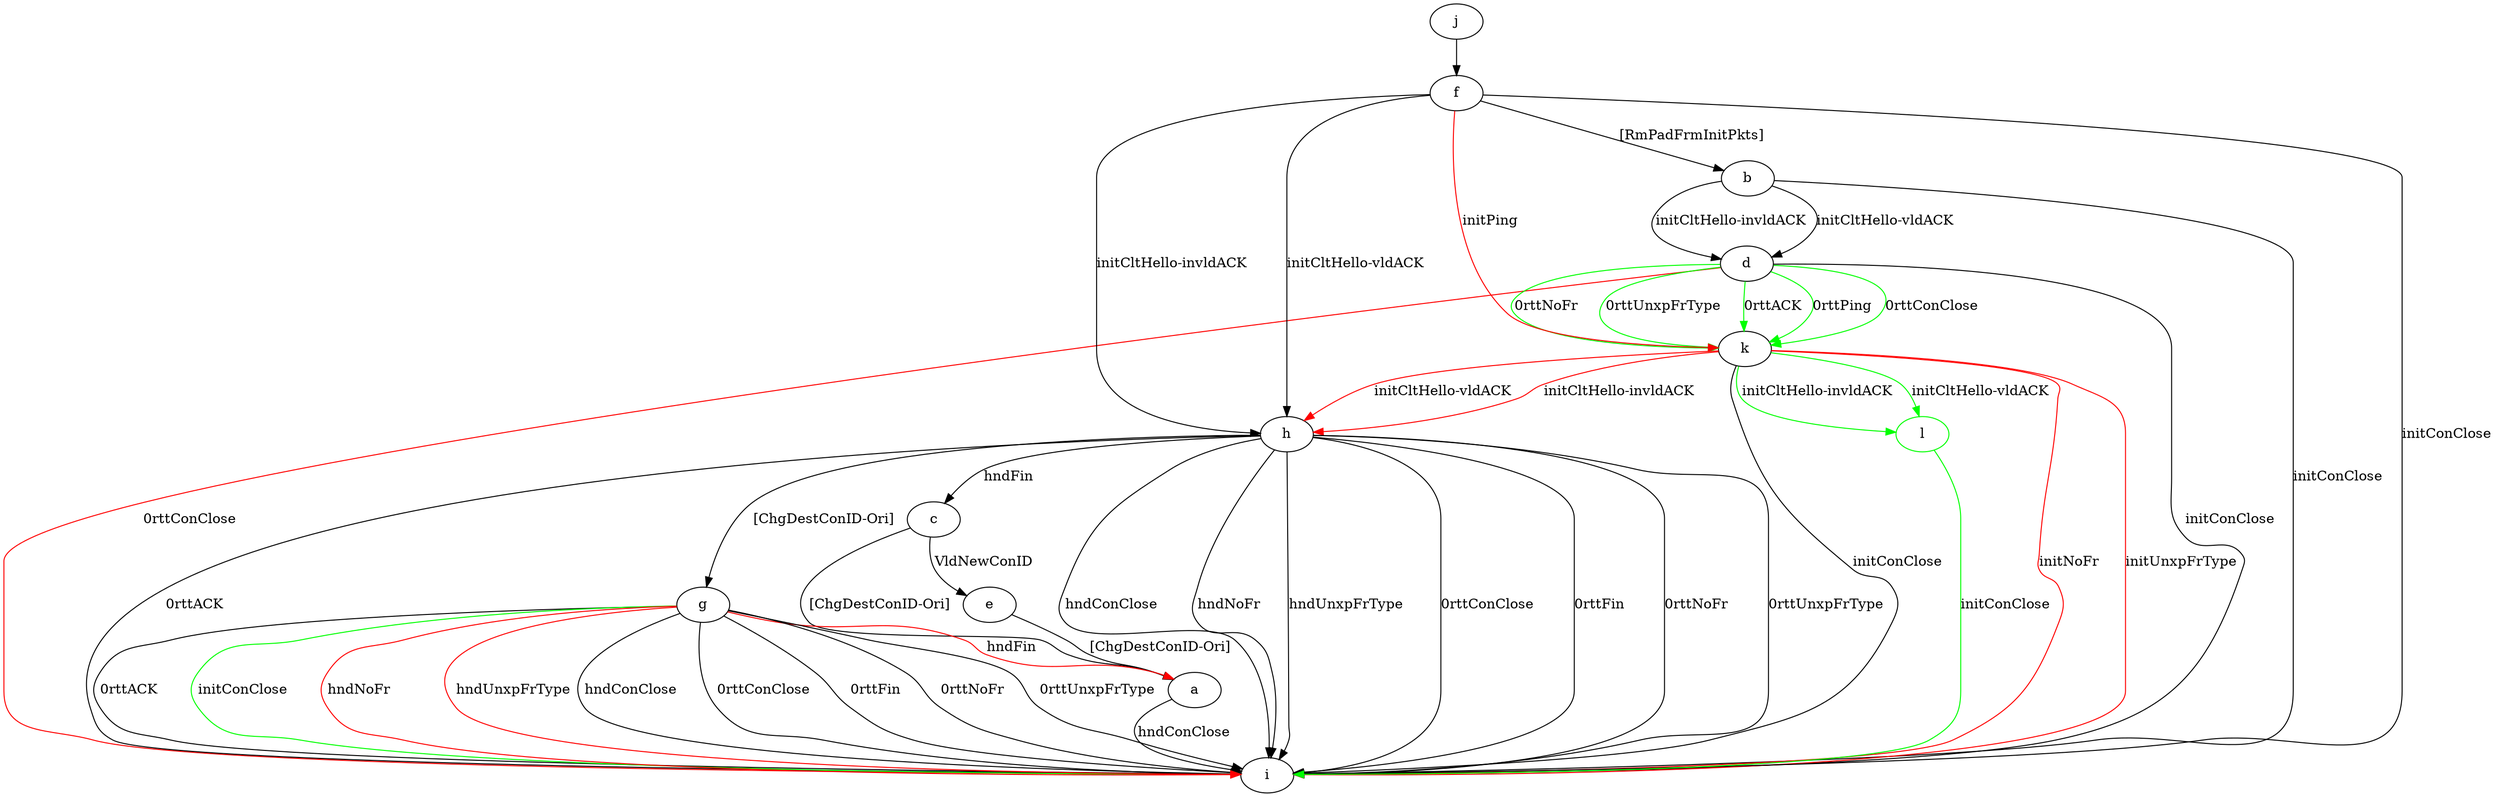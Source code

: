 digraph "" {
	a -> i	[key=0,
		label="hndConClose "];
	b -> d	[key=0,
		label="initCltHello-vldACK "];
	b -> d	[key=1,
		label="initCltHello-invldACK "];
	b -> i	[key=0,
		label="initConClose "];
	c -> a	[key=0,
		label="[ChgDestConID-Ori] "];
	c -> e	[key=0,
		label="VldNewConID "];
	d -> i	[key=0,
		label="initConClose "];
	d -> i	[key=1,
		color=red,
		label="0rttConClose "];
	d -> k	[key=0,
		color=green,
		label="0rttPing "];
	d -> k	[key=1,
		color=green,
		label="0rttConClose "];
	d -> k	[key=2,
		color=green,
		label="0rttNoFr "];
	d -> k	[key=3,
		color=green,
		label="0rttUnxpFrType "];
	d -> k	[key=4,
		color=green,
		label="0rttACK "];
	e -> a	[key=0,
		label="[ChgDestConID-Ori] "];
	f -> b	[key=0,
		label="[RmPadFrmInitPkts] "];
	f -> h	[key=0,
		label="initCltHello-vldACK "];
	f -> h	[key=1,
		label="initCltHello-invldACK "];
	f -> i	[key=0,
		label="initConClose "];
	f -> k	[key=0,
		color=red,
		label="initPing "];
	g -> a	[key=0,
		color=red,
		label="hndFin "];
	g -> i	[key=0,
		label="hndConClose "];
	g -> i	[key=1,
		label="0rttConClose "];
	g -> i	[key=2,
		label="0rttFin "];
	g -> i	[key=3,
		label="0rttNoFr "];
	g -> i	[key=4,
		label="0rttUnxpFrType "];
	g -> i	[key=5,
		label="0rttACK "];
	g -> i	[key=6,
		color=green,
		label="initConClose "];
	g -> i	[key=7,
		color=red,
		label="hndNoFr "];
	g -> i	[key=8,
		color=red,
		label="hndUnxpFrType "];
	h -> c	[key=0,
		label="hndFin "];
	h -> g	[key=0,
		label="[ChgDestConID-Ori] "];
	h -> i	[key=0,
		label="hndConClose "];
	h -> i	[key=1,
		label="hndNoFr "];
	h -> i	[key=2,
		label="hndUnxpFrType "];
	h -> i	[key=3,
		label="0rttConClose "];
	h -> i	[key=4,
		label="0rttFin "];
	h -> i	[key=5,
		label="0rttNoFr "];
	h -> i	[key=6,
		label="0rttUnxpFrType "];
	h -> i	[key=7,
		label="0rttACK "];
	j -> f	[key=0];
	k -> h	[key=0,
		color=red,
		label="initCltHello-vldACK "];
	k -> h	[key=1,
		color=red,
		label="initCltHello-invldACK "];
	k -> i	[key=0,
		label="initConClose "];
	k -> i	[key=1,
		color=red,
		label="initNoFr "];
	k -> i	[key=2,
		color=red,
		label="initUnxpFrType "];
	l	[color=green];
	k -> l	[key=0,
		color=green,
		label="initCltHello-vldACK "];
	k -> l	[key=1,
		color=green,
		label="initCltHello-invldACK "];
	l -> i	[key=0,
		color=green,
		label="initConClose "];
}

